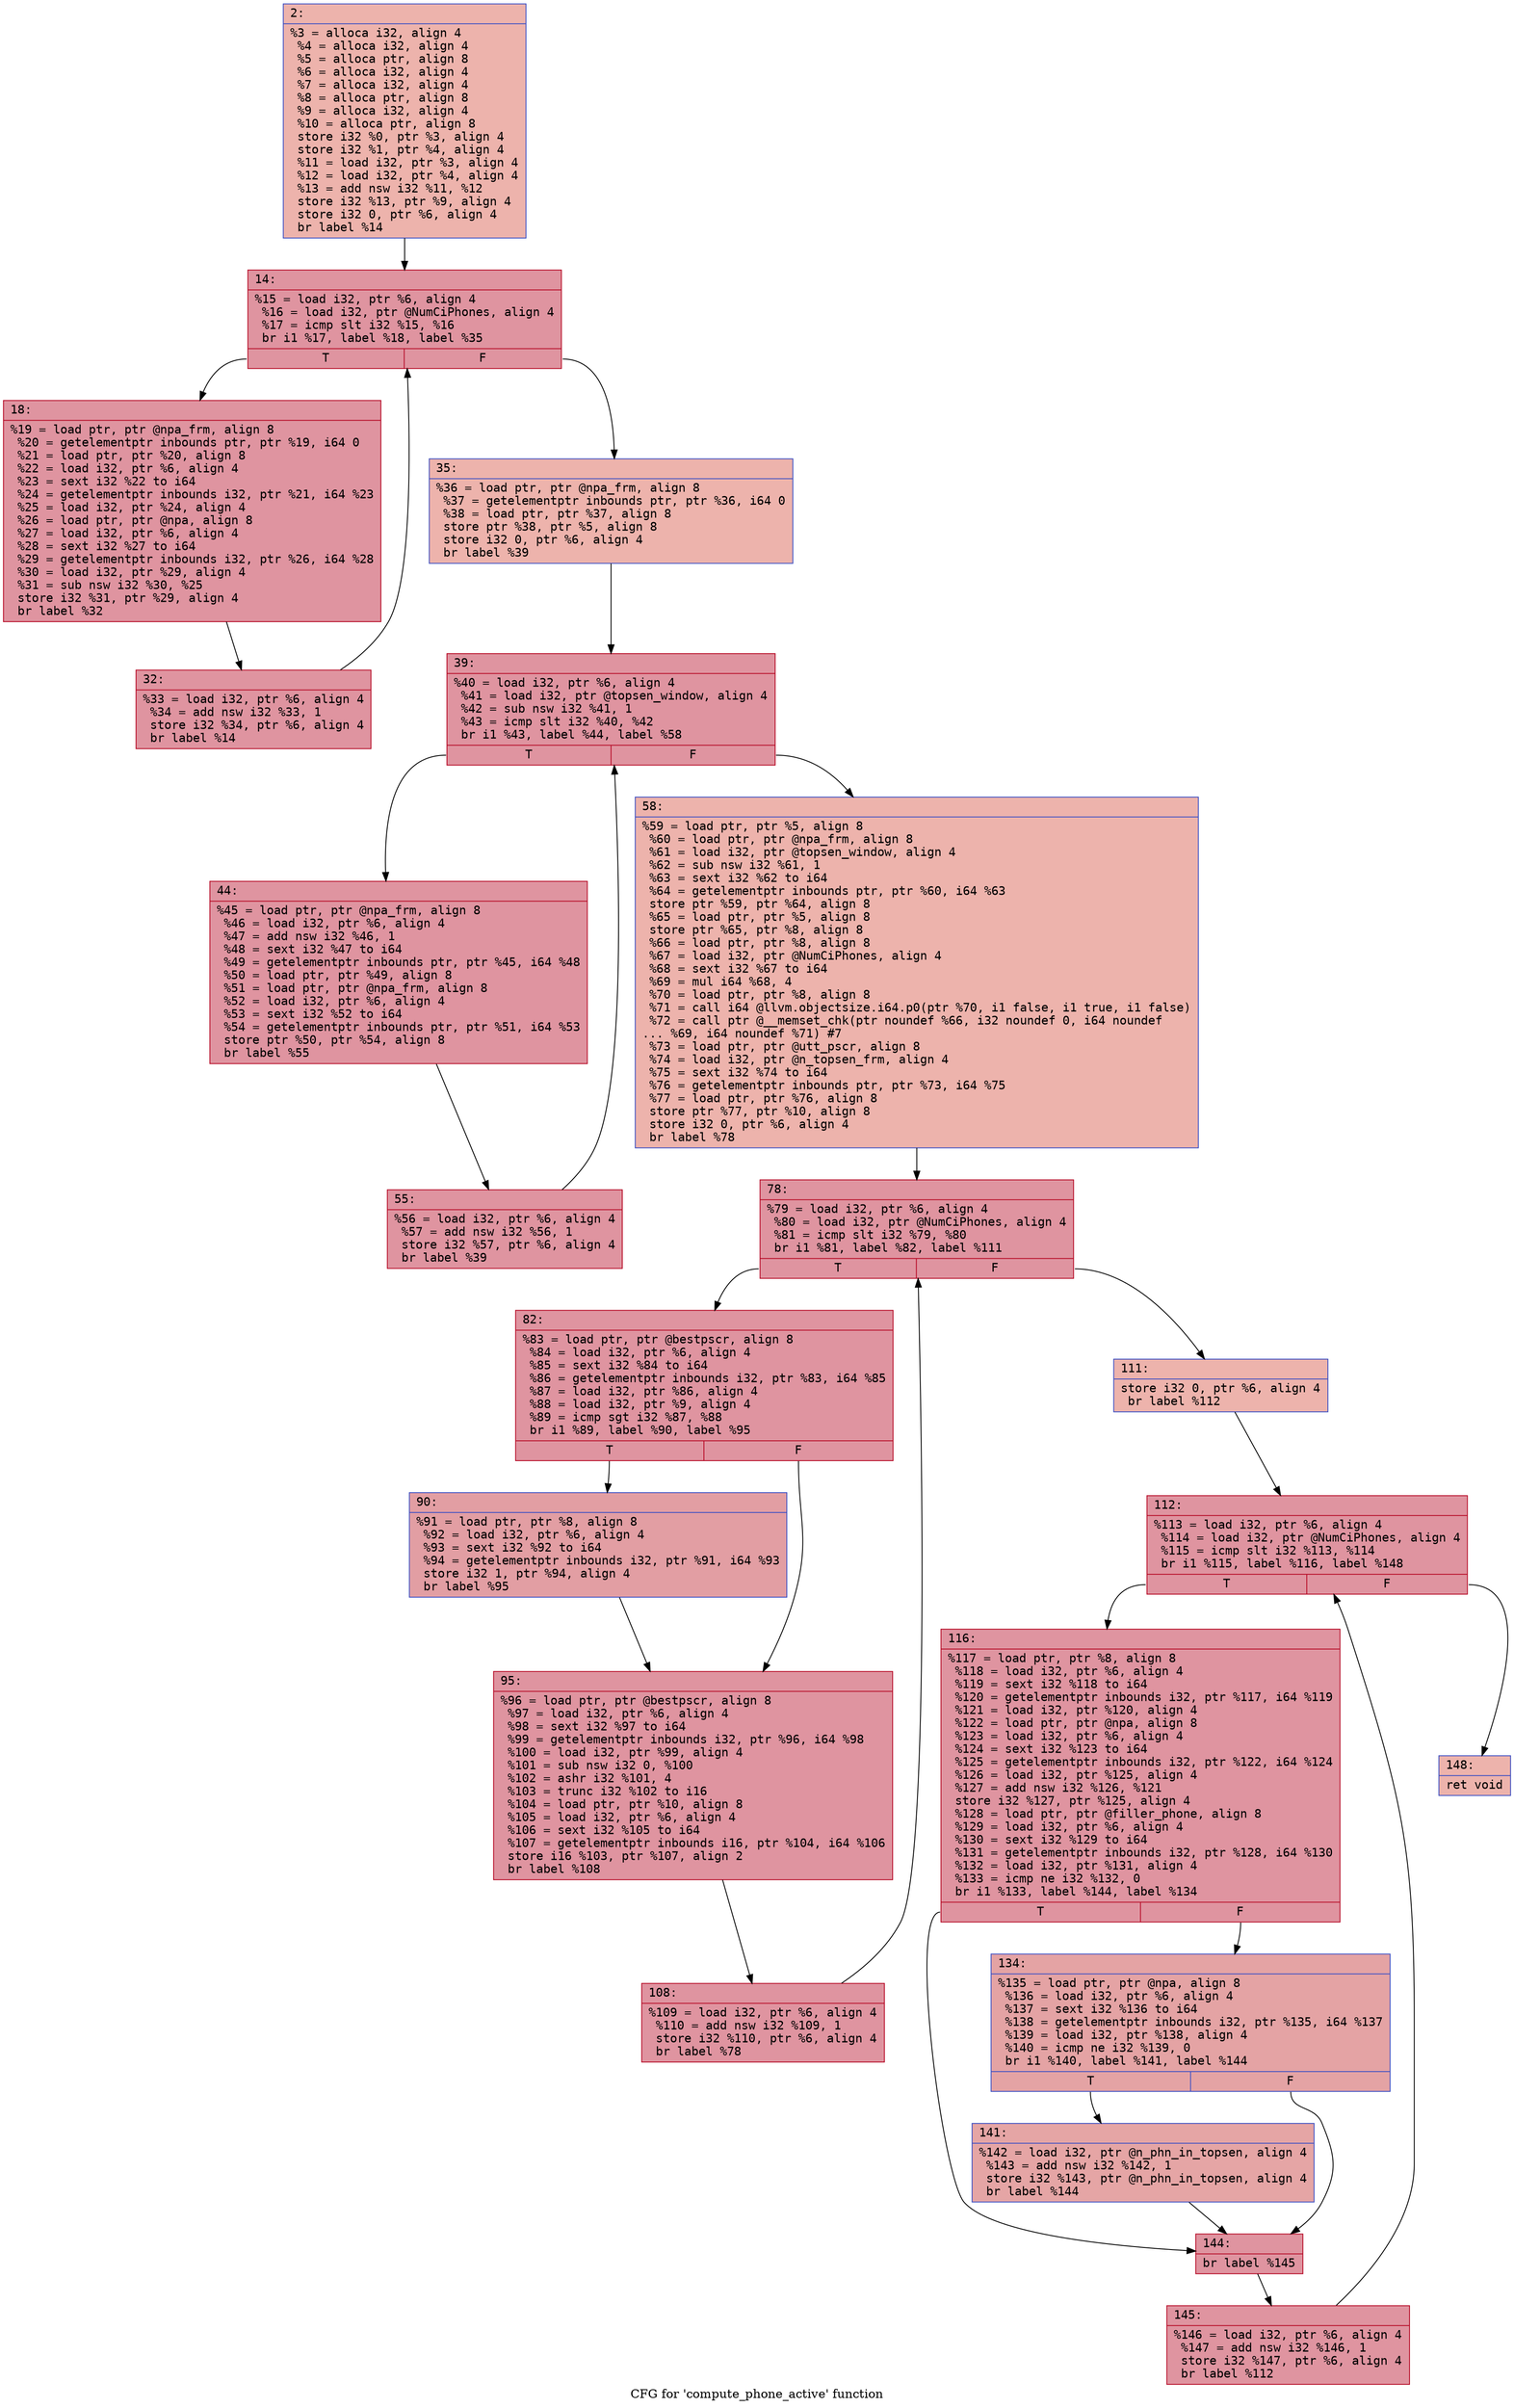 digraph "CFG for 'compute_phone_active' function" {
	label="CFG for 'compute_phone_active' function";

	Node0x60000203c370 [shape=record,color="#3d50c3ff", style=filled, fillcolor="#d6524470" fontname="Courier",label="{2:\l|  %3 = alloca i32, align 4\l  %4 = alloca i32, align 4\l  %5 = alloca ptr, align 8\l  %6 = alloca i32, align 4\l  %7 = alloca i32, align 4\l  %8 = alloca ptr, align 8\l  %9 = alloca i32, align 4\l  %10 = alloca ptr, align 8\l  store i32 %0, ptr %3, align 4\l  store i32 %1, ptr %4, align 4\l  %11 = load i32, ptr %3, align 4\l  %12 = load i32, ptr %4, align 4\l  %13 = add nsw i32 %11, %12\l  store i32 %13, ptr %9, align 4\l  store i32 0, ptr %6, align 4\l  br label %14\l}"];
	Node0x60000203c370 -> Node0x60000203c3c0[tooltip="2 -> 14\nProbability 100.00%" ];
	Node0x60000203c3c0 [shape=record,color="#b70d28ff", style=filled, fillcolor="#b70d2870" fontname="Courier",label="{14:\l|  %15 = load i32, ptr %6, align 4\l  %16 = load i32, ptr @NumCiPhones, align 4\l  %17 = icmp slt i32 %15, %16\l  br i1 %17, label %18, label %35\l|{<s0>T|<s1>F}}"];
	Node0x60000203c3c0:s0 -> Node0x60000203c410[tooltip="14 -> 18\nProbability 96.88%" ];
	Node0x60000203c3c0:s1 -> Node0x60000203c4b0[tooltip="14 -> 35\nProbability 3.12%" ];
	Node0x60000203c410 [shape=record,color="#b70d28ff", style=filled, fillcolor="#b70d2870" fontname="Courier",label="{18:\l|  %19 = load ptr, ptr @npa_frm, align 8\l  %20 = getelementptr inbounds ptr, ptr %19, i64 0\l  %21 = load ptr, ptr %20, align 8\l  %22 = load i32, ptr %6, align 4\l  %23 = sext i32 %22 to i64\l  %24 = getelementptr inbounds i32, ptr %21, i64 %23\l  %25 = load i32, ptr %24, align 4\l  %26 = load ptr, ptr @npa, align 8\l  %27 = load i32, ptr %6, align 4\l  %28 = sext i32 %27 to i64\l  %29 = getelementptr inbounds i32, ptr %26, i64 %28\l  %30 = load i32, ptr %29, align 4\l  %31 = sub nsw i32 %30, %25\l  store i32 %31, ptr %29, align 4\l  br label %32\l}"];
	Node0x60000203c410 -> Node0x60000203c460[tooltip="18 -> 32\nProbability 100.00%" ];
	Node0x60000203c460 [shape=record,color="#b70d28ff", style=filled, fillcolor="#b70d2870" fontname="Courier",label="{32:\l|  %33 = load i32, ptr %6, align 4\l  %34 = add nsw i32 %33, 1\l  store i32 %34, ptr %6, align 4\l  br label %14\l}"];
	Node0x60000203c460 -> Node0x60000203c3c0[tooltip="32 -> 14\nProbability 100.00%" ];
	Node0x60000203c4b0 [shape=record,color="#3d50c3ff", style=filled, fillcolor="#d6524470" fontname="Courier",label="{35:\l|  %36 = load ptr, ptr @npa_frm, align 8\l  %37 = getelementptr inbounds ptr, ptr %36, i64 0\l  %38 = load ptr, ptr %37, align 8\l  store ptr %38, ptr %5, align 8\l  store i32 0, ptr %6, align 4\l  br label %39\l}"];
	Node0x60000203c4b0 -> Node0x60000203c500[tooltip="35 -> 39\nProbability 100.00%" ];
	Node0x60000203c500 [shape=record,color="#b70d28ff", style=filled, fillcolor="#b70d2870" fontname="Courier",label="{39:\l|  %40 = load i32, ptr %6, align 4\l  %41 = load i32, ptr @topsen_window, align 4\l  %42 = sub nsw i32 %41, 1\l  %43 = icmp slt i32 %40, %42\l  br i1 %43, label %44, label %58\l|{<s0>T|<s1>F}}"];
	Node0x60000203c500:s0 -> Node0x60000203c550[tooltip="39 -> 44\nProbability 96.88%" ];
	Node0x60000203c500:s1 -> Node0x60000203c5f0[tooltip="39 -> 58\nProbability 3.12%" ];
	Node0x60000203c550 [shape=record,color="#b70d28ff", style=filled, fillcolor="#b70d2870" fontname="Courier",label="{44:\l|  %45 = load ptr, ptr @npa_frm, align 8\l  %46 = load i32, ptr %6, align 4\l  %47 = add nsw i32 %46, 1\l  %48 = sext i32 %47 to i64\l  %49 = getelementptr inbounds ptr, ptr %45, i64 %48\l  %50 = load ptr, ptr %49, align 8\l  %51 = load ptr, ptr @npa_frm, align 8\l  %52 = load i32, ptr %6, align 4\l  %53 = sext i32 %52 to i64\l  %54 = getelementptr inbounds ptr, ptr %51, i64 %53\l  store ptr %50, ptr %54, align 8\l  br label %55\l}"];
	Node0x60000203c550 -> Node0x60000203c5a0[tooltip="44 -> 55\nProbability 100.00%" ];
	Node0x60000203c5a0 [shape=record,color="#b70d28ff", style=filled, fillcolor="#b70d2870" fontname="Courier",label="{55:\l|  %56 = load i32, ptr %6, align 4\l  %57 = add nsw i32 %56, 1\l  store i32 %57, ptr %6, align 4\l  br label %39\l}"];
	Node0x60000203c5a0 -> Node0x60000203c500[tooltip="55 -> 39\nProbability 100.00%" ];
	Node0x60000203c5f0 [shape=record,color="#3d50c3ff", style=filled, fillcolor="#d6524470" fontname="Courier",label="{58:\l|  %59 = load ptr, ptr %5, align 8\l  %60 = load ptr, ptr @npa_frm, align 8\l  %61 = load i32, ptr @topsen_window, align 4\l  %62 = sub nsw i32 %61, 1\l  %63 = sext i32 %62 to i64\l  %64 = getelementptr inbounds ptr, ptr %60, i64 %63\l  store ptr %59, ptr %64, align 8\l  %65 = load ptr, ptr %5, align 8\l  store ptr %65, ptr %8, align 8\l  %66 = load ptr, ptr %8, align 8\l  %67 = load i32, ptr @NumCiPhones, align 4\l  %68 = sext i32 %67 to i64\l  %69 = mul i64 %68, 4\l  %70 = load ptr, ptr %8, align 8\l  %71 = call i64 @llvm.objectsize.i64.p0(ptr %70, i1 false, i1 true, i1 false)\l  %72 = call ptr @__memset_chk(ptr noundef %66, i32 noundef 0, i64 noundef\l... %69, i64 noundef %71) #7\l  %73 = load ptr, ptr @utt_pscr, align 8\l  %74 = load i32, ptr @n_topsen_frm, align 4\l  %75 = sext i32 %74 to i64\l  %76 = getelementptr inbounds ptr, ptr %73, i64 %75\l  %77 = load ptr, ptr %76, align 8\l  store ptr %77, ptr %10, align 8\l  store i32 0, ptr %6, align 4\l  br label %78\l}"];
	Node0x60000203c5f0 -> Node0x60000203c640[tooltip="58 -> 78\nProbability 100.00%" ];
	Node0x60000203c640 [shape=record,color="#b70d28ff", style=filled, fillcolor="#b70d2870" fontname="Courier",label="{78:\l|  %79 = load i32, ptr %6, align 4\l  %80 = load i32, ptr @NumCiPhones, align 4\l  %81 = icmp slt i32 %79, %80\l  br i1 %81, label %82, label %111\l|{<s0>T|<s1>F}}"];
	Node0x60000203c640:s0 -> Node0x60000203c690[tooltip="78 -> 82\nProbability 96.88%" ];
	Node0x60000203c640:s1 -> Node0x60000203c7d0[tooltip="78 -> 111\nProbability 3.12%" ];
	Node0x60000203c690 [shape=record,color="#b70d28ff", style=filled, fillcolor="#b70d2870" fontname="Courier",label="{82:\l|  %83 = load ptr, ptr @bestpscr, align 8\l  %84 = load i32, ptr %6, align 4\l  %85 = sext i32 %84 to i64\l  %86 = getelementptr inbounds i32, ptr %83, i64 %85\l  %87 = load i32, ptr %86, align 4\l  %88 = load i32, ptr %9, align 4\l  %89 = icmp sgt i32 %87, %88\l  br i1 %89, label %90, label %95\l|{<s0>T|<s1>F}}"];
	Node0x60000203c690:s0 -> Node0x60000203c6e0[tooltip="82 -> 90\nProbability 50.00%" ];
	Node0x60000203c690:s1 -> Node0x60000203c730[tooltip="82 -> 95\nProbability 50.00%" ];
	Node0x60000203c6e0 [shape=record,color="#3d50c3ff", style=filled, fillcolor="#be242e70" fontname="Courier",label="{90:\l|  %91 = load ptr, ptr %8, align 8\l  %92 = load i32, ptr %6, align 4\l  %93 = sext i32 %92 to i64\l  %94 = getelementptr inbounds i32, ptr %91, i64 %93\l  store i32 1, ptr %94, align 4\l  br label %95\l}"];
	Node0x60000203c6e0 -> Node0x60000203c730[tooltip="90 -> 95\nProbability 100.00%" ];
	Node0x60000203c730 [shape=record,color="#b70d28ff", style=filled, fillcolor="#b70d2870" fontname="Courier",label="{95:\l|  %96 = load ptr, ptr @bestpscr, align 8\l  %97 = load i32, ptr %6, align 4\l  %98 = sext i32 %97 to i64\l  %99 = getelementptr inbounds i32, ptr %96, i64 %98\l  %100 = load i32, ptr %99, align 4\l  %101 = sub nsw i32 0, %100\l  %102 = ashr i32 %101, 4\l  %103 = trunc i32 %102 to i16\l  %104 = load ptr, ptr %10, align 8\l  %105 = load i32, ptr %6, align 4\l  %106 = sext i32 %105 to i64\l  %107 = getelementptr inbounds i16, ptr %104, i64 %106\l  store i16 %103, ptr %107, align 2\l  br label %108\l}"];
	Node0x60000203c730 -> Node0x60000203c780[tooltip="95 -> 108\nProbability 100.00%" ];
	Node0x60000203c780 [shape=record,color="#b70d28ff", style=filled, fillcolor="#b70d2870" fontname="Courier",label="{108:\l|  %109 = load i32, ptr %6, align 4\l  %110 = add nsw i32 %109, 1\l  store i32 %110, ptr %6, align 4\l  br label %78\l}"];
	Node0x60000203c780 -> Node0x60000203c640[tooltip="108 -> 78\nProbability 100.00%" ];
	Node0x60000203c7d0 [shape=record,color="#3d50c3ff", style=filled, fillcolor="#d6524470" fontname="Courier",label="{111:\l|  store i32 0, ptr %6, align 4\l  br label %112\l}"];
	Node0x60000203c7d0 -> Node0x60000203c820[tooltip="111 -> 112\nProbability 100.00%" ];
	Node0x60000203c820 [shape=record,color="#b70d28ff", style=filled, fillcolor="#b70d2870" fontname="Courier",label="{112:\l|  %113 = load i32, ptr %6, align 4\l  %114 = load i32, ptr @NumCiPhones, align 4\l  %115 = icmp slt i32 %113, %114\l  br i1 %115, label %116, label %148\l|{<s0>T|<s1>F}}"];
	Node0x60000203c820:s0 -> Node0x60000203c870[tooltip="112 -> 116\nProbability 96.88%" ];
	Node0x60000203c820:s1 -> Node0x60000203ca00[tooltip="112 -> 148\nProbability 3.12%" ];
	Node0x60000203c870 [shape=record,color="#b70d28ff", style=filled, fillcolor="#b70d2870" fontname="Courier",label="{116:\l|  %117 = load ptr, ptr %8, align 8\l  %118 = load i32, ptr %6, align 4\l  %119 = sext i32 %118 to i64\l  %120 = getelementptr inbounds i32, ptr %117, i64 %119\l  %121 = load i32, ptr %120, align 4\l  %122 = load ptr, ptr @npa, align 8\l  %123 = load i32, ptr %6, align 4\l  %124 = sext i32 %123 to i64\l  %125 = getelementptr inbounds i32, ptr %122, i64 %124\l  %126 = load i32, ptr %125, align 4\l  %127 = add nsw i32 %126, %121\l  store i32 %127, ptr %125, align 4\l  %128 = load ptr, ptr @filler_phone, align 8\l  %129 = load i32, ptr %6, align 4\l  %130 = sext i32 %129 to i64\l  %131 = getelementptr inbounds i32, ptr %128, i64 %130\l  %132 = load i32, ptr %131, align 4\l  %133 = icmp ne i32 %132, 0\l  br i1 %133, label %144, label %134\l|{<s0>T|<s1>F}}"];
	Node0x60000203c870:s0 -> Node0x60000203c960[tooltip="116 -> 144\nProbability 62.50%" ];
	Node0x60000203c870:s1 -> Node0x60000203c8c0[tooltip="116 -> 134\nProbability 37.50%" ];
	Node0x60000203c8c0 [shape=record,color="#3d50c3ff", style=filled, fillcolor="#c32e3170" fontname="Courier",label="{134:\l|  %135 = load ptr, ptr @npa, align 8\l  %136 = load i32, ptr %6, align 4\l  %137 = sext i32 %136 to i64\l  %138 = getelementptr inbounds i32, ptr %135, i64 %137\l  %139 = load i32, ptr %138, align 4\l  %140 = icmp ne i32 %139, 0\l  br i1 %140, label %141, label %144\l|{<s0>T|<s1>F}}"];
	Node0x60000203c8c0:s0 -> Node0x60000203c910[tooltip="134 -> 141\nProbability 62.50%" ];
	Node0x60000203c8c0:s1 -> Node0x60000203c960[tooltip="134 -> 144\nProbability 37.50%" ];
	Node0x60000203c910 [shape=record,color="#3d50c3ff", style=filled, fillcolor="#c5333470" fontname="Courier",label="{141:\l|  %142 = load i32, ptr @n_phn_in_topsen, align 4\l  %143 = add nsw i32 %142, 1\l  store i32 %143, ptr @n_phn_in_topsen, align 4\l  br label %144\l}"];
	Node0x60000203c910 -> Node0x60000203c960[tooltip="141 -> 144\nProbability 100.00%" ];
	Node0x60000203c960 [shape=record,color="#b70d28ff", style=filled, fillcolor="#b70d2870" fontname="Courier",label="{144:\l|  br label %145\l}"];
	Node0x60000203c960 -> Node0x60000203c9b0[tooltip="144 -> 145\nProbability 100.00%" ];
	Node0x60000203c9b0 [shape=record,color="#b70d28ff", style=filled, fillcolor="#b70d2870" fontname="Courier",label="{145:\l|  %146 = load i32, ptr %6, align 4\l  %147 = add nsw i32 %146, 1\l  store i32 %147, ptr %6, align 4\l  br label %112\l}"];
	Node0x60000203c9b0 -> Node0x60000203c820[tooltip="145 -> 112\nProbability 100.00%" ];
	Node0x60000203ca00 [shape=record,color="#3d50c3ff", style=filled, fillcolor="#d6524470" fontname="Courier",label="{148:\l|  ret void\l}"];
}
